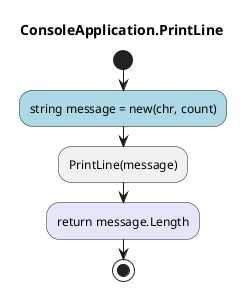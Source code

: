 @startuml ConsoleApplication.PrintLine
title ConsoleApplication.PrintLine
start
#LightBlue:string message = new(chr, count);
:PrintLine(message);
#Lavender:return message.Length;
stop
@enduml
